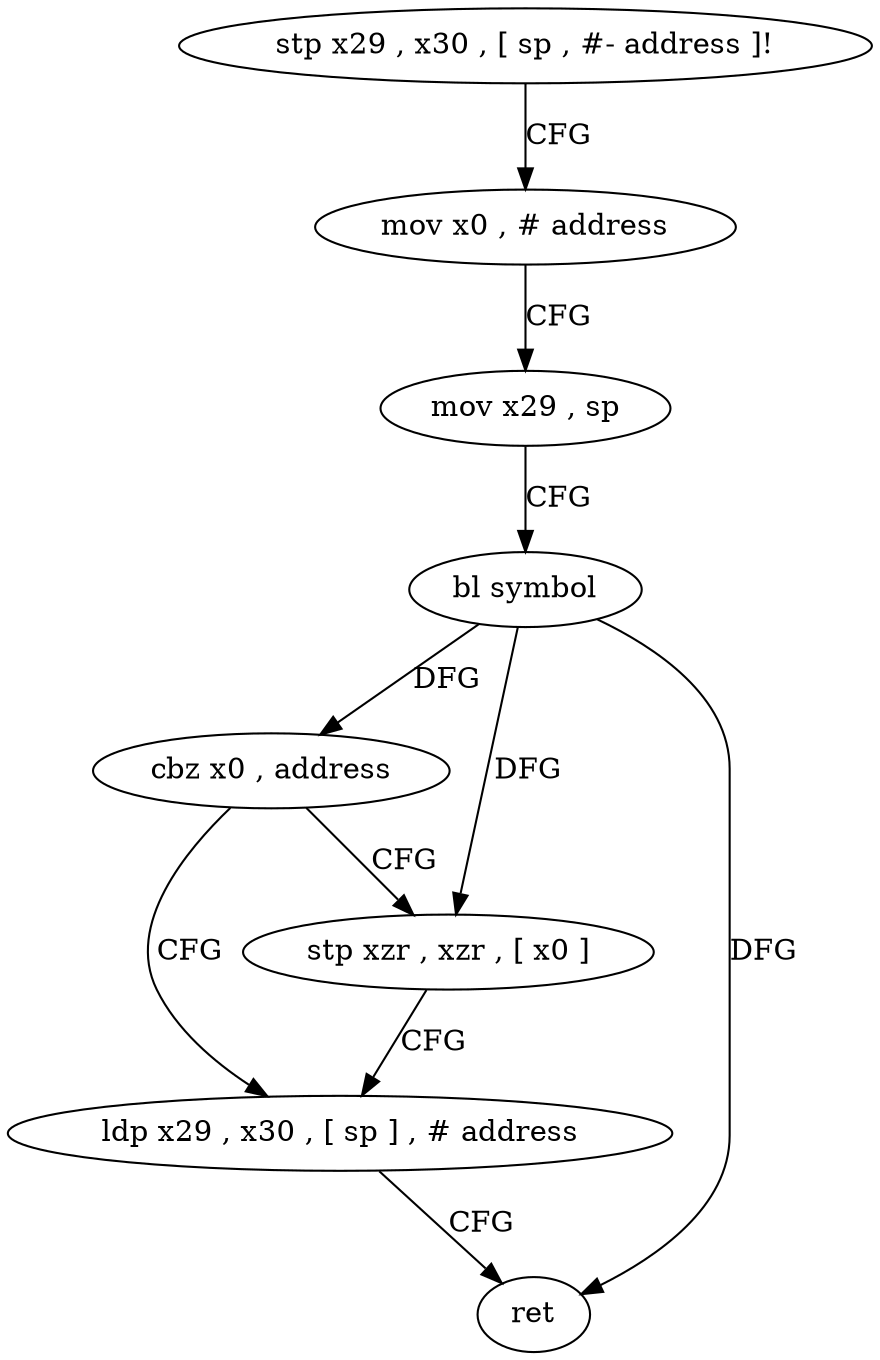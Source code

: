 digraph "func" {
"144288" [label = "stp x29 , x30 , [ sp , #- address ]!" ]
"144292" [label = "mov x0 , # address" ]
"144296" [label = "mov x29 , sp" ]
"144300" [label = "bl symbol" ]
"144304" [label = "cbz x0 , address" ]
"144312" [label = "ldp x29 , x30 , [ sp ] , # address" ]
"144308" [label = "stp xzr , xzr , [ x0 ]" ]
"144316" [label = "ret" ]
"144288" -> "144292" [ label = "CFG" ]
"144292" -> "144296" [ label = "CFG" ]
"144296" -> "144300" [ label = "CFG" ]
"144300" -> "144304" [ label = "DFG" ]
"144300" -> "144316" [ label = "DFG" ]
"144300" -> "144308" [ label = "DFG" ]
"144304" -> "144312" [ label = "CFG" ]
"144304" -> "144308" [ label = "CFG" ]
"144312" -> "144316" [ label = "CFG" ]
"144308" -> "144312" [ label = "CFG" ]
}
